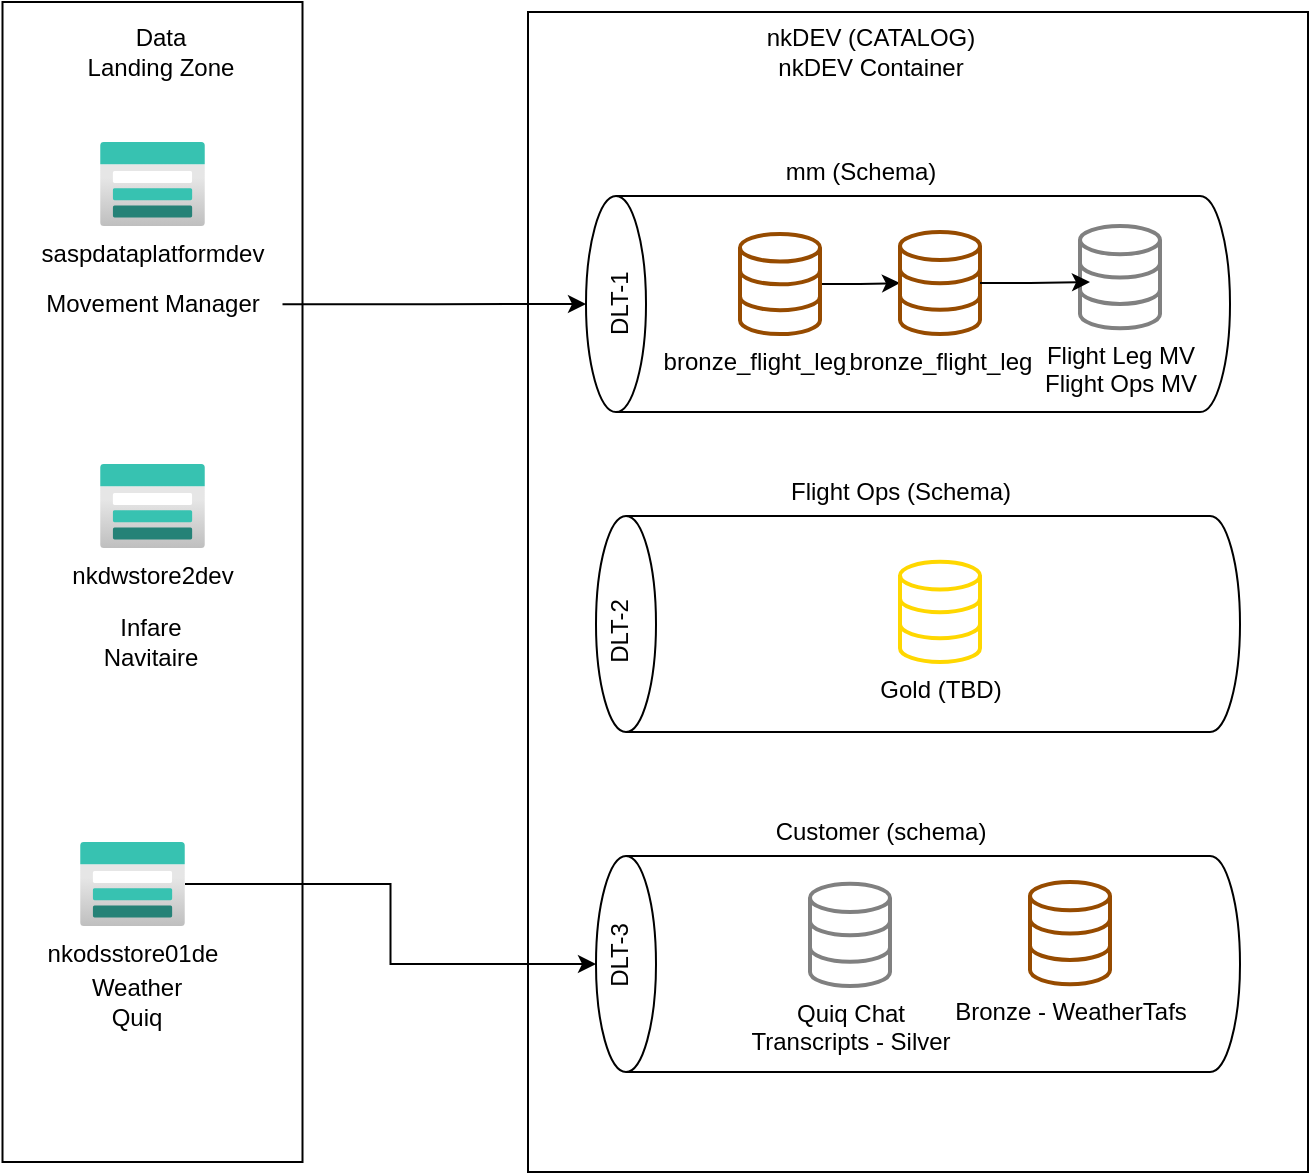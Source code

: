 <mxfile version="23.0.1" type="github">
  <diagram name="Page-1" id="3pONTu677KfvnjduAxiZ">
    <mxGraphModel dx="1674" dy="772" grid="1" gridSize="10" guides="1" tooltips="1" connect="1" arrows="1" fold="1" page="1" pageScale="1" pageWidth="850" pageHeight="1100" math="0" shadow="0">
      <root>
        <mxCell id="0" />
        <mxCell id="1" parent="0" />
        <mxCell id="abA9VttByAUSsHH8PQHx-19" value="" style="whiteSpace=wrap;html=1;" parent="1" vertex="1">
          <mxGeometry x="404" y="105" width="390" height="580" as="geometry" />
        </mxCell>
        <mxCell id="abA9VttByAUSsHH8PQHx-9" value="" style="shape=cylinder3;whiteSpace=wrap;html=1;boundedLbl=1;backgroundOutline=1;size=15;rotation=-90;" parent="1" vertex="1">
          <mxGeometry x="540" y="90.05" width="108" height="322" as="geometry" />
        </mxCell>
        <mxCell id="abA9VttByAUSsHH8PQHx-5" value="" style="whiteSpace=wrap;html=1;" parent="1" vertex="1">
          <mxGeometry x="141.25" y="100" width="150" height="580" as="geometry" />
        </mxCell>
        <mxCell id="MzxG9glWLluSP522QYA4-5" value="" style="edgeStyle=orthogonalEdgeStyle;rounded=0;orthogonalLoop=1;jettySize=auto;html=1;" parent="1" source="abA9VttByAUSsHH8PQHx-3" target="MzxG9glWLluSP522QYA4-3" edge="1">
          <mxGeometry relative="1" as="geometry" />
        </mxCell>
        <mxCell id="abA9VttByAUSsHH8PQHx-3" value="bronze_flight_leg_raw" style="html=1;verticalLabelPosition=bottom;align=center;labelBackgroundColor=#ffffff;verticalAlign=top;strokeWidth=2;strokeColor=#964B00;shadow=0;dashed=0;shape=mxgraph.ios7.icons.data;" parent="1" vertex="1">
          <mxGeometry x="510" y="215.95" width="40" height="50.1" as="geometry" />
        </mxCell>
        <mxCell id="abA9VttByAUSsHH8PQHx-4" value="nkdwstore2dev" style="image;aspect=fixed;html=1;points=[];align=center;fontSize=12;image=img/lib/azure2/storage/Storage_Accounts.svg;" parent="1" vertex="1">
          <mxGeometry x="190" y="331" width="52.5" height="42" as="geometry" />
        </mxCell>
        <mxCell id="abA9VttByAUSsHH8PQHx-6" value="saspdataplatformdev" style="image;aspect=fixed;html=1;points=[];align=center;fontSize=12;image=img/lib/azure2/storage/Storage_Accounts.svg;" parent="1" vertex="1">
          <mxGeometry x="190" y="170" width="52.5" height="42" as="geometry" />
        </mxCell>
        <mxCell id="abA9VttByAUSsHH8PQHx-7" value="nkodsstore01de" style="image;aspect=fixed;html=1;points=[];align=center;fontSize=12;image=img/lib/azure2/storage/Storage_Accounts.svg;" parent="1" vertex="1">
          <mxGeometry x="180" y="520" width="52.5" height="42" as="geometry" />
        </mxCell>
        <mxCell id="abA9VttByAUSsHH8PQHx-15" value="Weather&lt;br&gt;Quiq" style="text;html=1;align=center;verticalAlign=middle;resizable=0;points=[];autosize=1;strokeColor=none;fillColor=none;" parent="1" vertex="1">
          <mxGeometry x="172.5" y="580" width="70" height="40" as="geometry" />
        </mxCell>
        <mxCell id="abA9VttByAUSsHH8PQHx-16" value="Infare&lt;br&gt;Navitaire&lt;br&gt;" style="text;html=1;align=center;verticalAlign=middle;resizable=0;points=[];autosize=1;strokeColor=none;fillColor=none;" parent="1" vertex="1">
          <mxGeometry x="180" y="400" width="70" height="40" as="geometry" />
        </mxCell>
        <mxCell id="abA9VttByAUSsHH8PQHx-18" style="edgeStyle=orthogonalEdgeStyle;rounded=0;orthogonalLoop=1;jettySize=auto;html=1;" parent="1" source="abA9VttByAUSsHH8PQHx-17" target="abA9VttByAUSsHH8PQHx-9" edge="1">
          <mxGeometry relative="1" as="geometry">
            <mxPoint x="300" y="350" as="sourcePoint" />
          </mxGeometry>
        </mxCell>
        <mxCell id="abA9VttByAUSsHH8PQHx-17" value="Movement Manager" style="text;html=1;align=center;verticalAlign=middle;resizable=0;points=[];autosize=1;strokeColor=none;fillColor=none;" parent="1" vertex="1">
          <mxGeometry x="151.25" y="236.05" width="130" height="30" as="geometry" />
        </mxCell>
        <mxCell id="abA9VttByAUSsHH8PQHx-21" value="" style="shape=cylinder3;whiteSpace=wrap;html=1;boundedLbl=1;backgroundOutline=1;size=15;rotation=-90;" parent="1" vertex="1">
          <mxGeometry x="545" y="250" width="108" height="322" as="geometry" />
        </mxCell>
        <mxCell id="abA9VttByAUSsHH8PQHx-23" value="Gold (TBD)" style="html=1;verticalLabelPosition=bottom;align=center;labelBackgroundColor=#ffffff;verticalAlign=top;strokeWidth=2;strokeColor=#FFD700;shadow=0;dashed=0;shape=mxgraph.ios7.icons.data;" parent="1" vertex="1">
          <mxGeometry x="590" y="379.9" width="40" height="50.1" as="geometry" />
        </mxCell>
        <mxCell id="abA9VttByAUSsHH8PQHx-24" value="Flight Leg MV&lt;br&gt;Flight Ops MV" style="html=1;verticalLabelPosition=bottom;align=center;labelBackgroundColor=#ffffff;verticalAlign=top;strokeWidth=2;strokeColor=#808080;shadow=0;dashed=0;shape=mxgraph.ios7.icons.data;" parent="1" vertex="1">
          <mxGeometry x="680" y="212" width="40" height="51.1" as="geometry" />
        </mxCell>
        <mxCell id="abA9VttByAUSsHH8PQHx-26" value="nkDEV (CATALOG)&lt;br&gt;nkDEV Container" style="text;html=1;align=center;verticalAlign=middle;resizable=0;points=[];autosize=1;strokeColor=none;fillColor=none;" parent="1" vertex="1">
          <mxGeometry x="510" y="105" width="130" height="40" as="geometry" />
        </mxCell>
        <mxCell id="abA9VttByAUSsHH8PQHx-27" value="mm (Schema)" style="text;html=1;align=center;verticalAlign=middle;resizable=0;points=[];autosize=1;strokeColor=none;fillColor=none;" parent="1" vertex="1">
          <mxGeometry x="520" y="170" width="100" height="30" as="geometry" />
        </mxCell>
        <mxCell id="abA9VttByAUSsHH8PQHx-29" value="Data&lt;br&gt;Landing Zone" style="text;html=1;align=center;verticalAlign=middle;resizable=0;points=[];autosize=1;strokeColor=none;fillColor=none;" parent="1" vertex="1">
          <mxGeometry x="170" y="105" width="100" height="40" as="geometry" />
        </mxCell>
        <mxCell id="abA9VttByAUSsHH8PQHx-30" value="" style="shape=cylinder3;whiteSpace=wrap;html=1;boundedLbl=1;backgroundOutline=1;size=15;rotation=-90;" parent="1" vertex="1">
          <mxGeometry x="545" y="420" width="108" height="322" as="geometry" />
        </mxCell>
        <mxCell id="abA9VttByAUSsHH8PQHx-31" value="Quiq Chat &lt;br&gt;Transcripts - Silver" style="html=1;verticalLabelPosition=bottom;align=center;labelBackgroundColor=#ffffff;verticalAlign=top;strokeWidth=2;strokeColor=#808080;shadow=0;dashed=0;shape=mxgraph.ios7.icons.data;" parent="1" vertex="1">
          <mxGeometry x="545" y="540.9" width="40" height="51.1" as="geometry" />
        </mxCell>
        <mxCell id="abA9VttByAUSsHH8PQHx-32" value="Customer (schema)" style="text;html=1;align=center;verticalAlign=middle;resizable=0;points=[];autosize=1;strokeColor=none;fillColor=none;" parent="1" vertex="1">
          <mxGeometry x="515" y="500" width="130" height="30" as="geometry" />
        </mxCell>
        <mxCell id="abA9VttByAUSsHH8PQHx-33" style="edgeStyle=orthogonalEdgeStyle;rounded=0;orthogonalLoop=1;jettySize=auto;html=1;entryX=0.5;entryY=0;entryDx=0;entryDy=0;entryPerimeter=0;" parent="1" source="abA9VttByAUSsHH8PQHx-7" target="abA9VttByAUSsHH8PQHx-30" edge="1">
          <mxGeometry relative="1" as="geometry" />
        </mxCell>
        <mxCell id="abA9VttByAUSsHH8PQHx-28" value="Flight Ops (Schema)" style="text;html=1;align=center;verticalAlign=middle;resizable=0;points=[];autosize=1;strokeColor=none;fillColor=none;" parent="1" vertex="1">
          <mxGeometry x="525" y="330" width="130" height="30" as="geometry" />
        </mxCell>
        <mxCell id="pvvucQbLz1xyliKZrhxP-2" value="Bronze - WeatherTafs" style="html=1;verticalLabelPosition=bottom;align=center;labelBackgroundColor=#ffffff;verticalAlign=top;strokeWidth=2;strokeColor=#964B00;shadow=0;dashed=0;shape=mxgraph.ios7.icons.data;" parent="1" vertex="1">
          <mxGeometry x="655" y="540.0" width="40" height="51.1" as="geometry" />
        </mxCell>
        <mxCell id="pvvucQbLz1xyliKZrhxP-4" value="DLT-1" style="text;html=1;align=center;verticalAlign=middle;resizable=0;points=[];autosize=1;strokeColor=none;fillColor=none;rotation=-90;" parent="1" vertex="1">
          <mxGeometry x="420" y="236.05" width="60" height="30" as="geometry" />
        </mxCell>
        <mxCell id="pvvucQbLz1xyliKZrhxP-5" value="DLT-2" style="text;html=1;align=center;verticalAlign=middle;resizable=0;points=[];autosize=1;strokeColor=none;fillColor=none;rotation=-90;" parent="1" vertex="1">
          <mxGeometry x="420" y="400" width="60" height="30" as="geometry" />
        </mxCell>
        <mxCell id="pvvucQbLz1xyliKZrhxP-6" value="DLT-3" style="text;html=1;align=center;verticalAlign=middle;resizable=0;points=[];autosize=1;strokeColor=none;fillColor=none;rotation=-90;" parent="1" vertex="1">
          <mxGeometry x="420" y="562" width="60" height="30" as="geometry" />
        </mxCell>
        <mxCell id="MzxG9glWLluSP522QYA4-3" value="bronze_flight_leg" style="html=1;verticalLabelPosition=bottom;align=center;labelBackgroundColor=#ffffff;verticalAlign=top;strokeWidth=2;strokeColor=#964B00;shadow=0;dashed=0;shape=mxgraph.ios7.icons.data;" parent="1" vertex="1">
          <mxGeometry x="590" y="214.95" width="40" height="51.1" as="geometry" />
        </mxCell>
        <mxCell id="NqjRXxUm5JFHJuSV3WzV-1" style="edgeStyle=orthogonalEdgeStyle;rounded=0;orthogonalLoop=1;jettySize=auto;html=1;entryX=0.125;entryY=0.548;entryDx=0;entryDy=0;entryPerimeter=0;" edge="1" parent="1" source="MzxG9glWLluSP522QYA4-3" target="abA9VttByAUSsHH8PQHx-24">
          <mxGeometry relative="1" as="geometry" />
        </mxCell>
      </root>
    </mxGraphModel>
  </diagram>
</mxfile>

